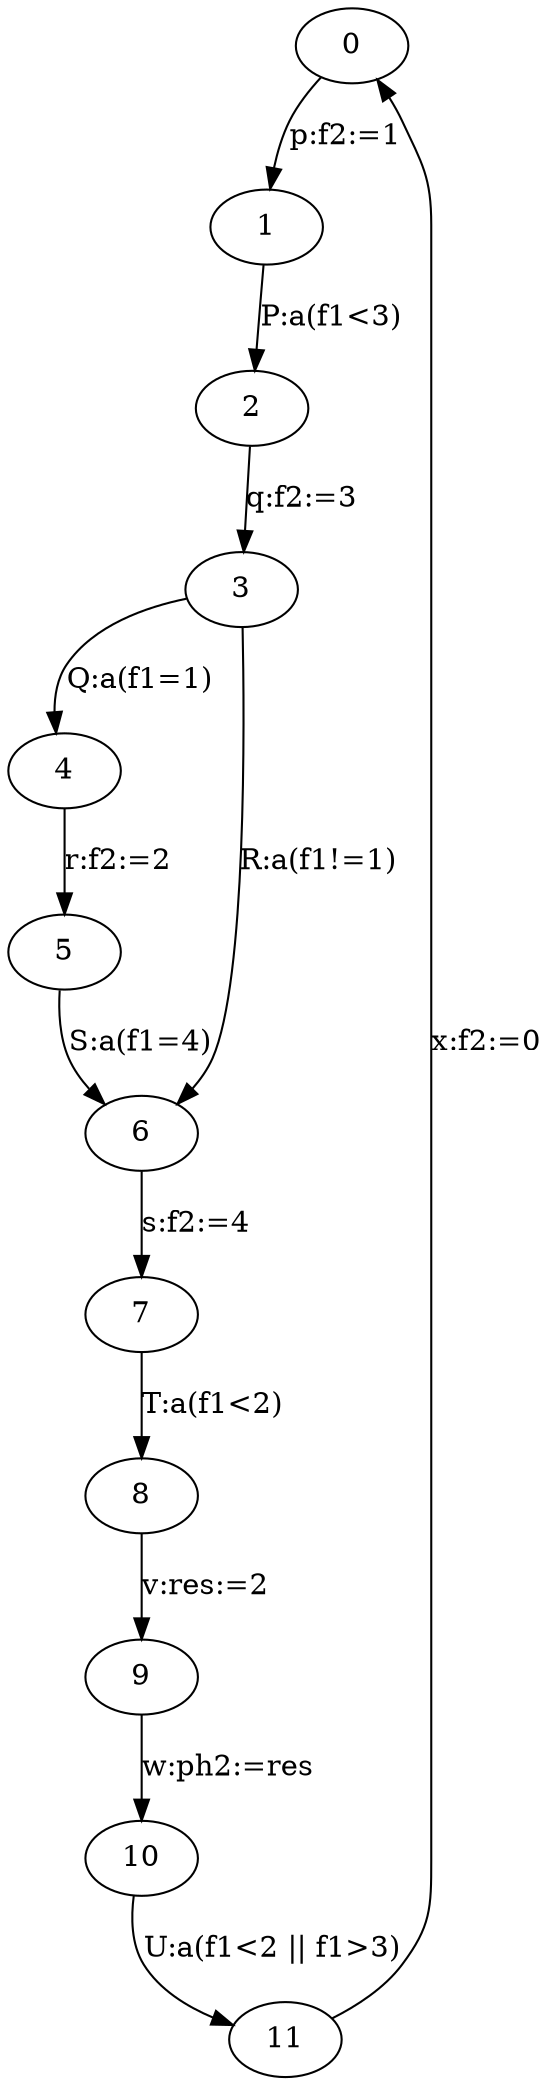 digraph "unnamed" {
"0" [
fixedsize="false"
label="0"
regular="false"
];
"1" [
fixedsize="false"
label="1"
regular="false"
];
"2" [
fixedsize="false"
label="2"
regular="false"
];
"3" [
fixedsize="false"
label="3"
regular="false"
];
"4" [
fixedsize="false"
label="4"
regular="false"
];
"5" [
fixedsize="false"
label="5"
regular="false"
];
"6" [
fixedsize="false"
label="6"
regular="false"
];
"7" [
fixedsize="false"
label="7"
regular="false"
];
"0" -> "1" [
constraint="true"
decorate="false"
label="p:f2:=1"
labelfloat="false"
];
"1" -> "2" [
constraint="true"
decorate="false"
label="P:a(f1<3)"
labelfloat="false"
];
"2" -> "3" [
constraint="true"
decorate="false"
label="q:f2:=3"
labelfloat="false"
];
"3" -> "4" [
constraint="true"
decorate="false"
label="Q:a(f1=1)"
labelfloat="false"
];
"3" -> "6" [
constraint="true"
decorate="false"
label="R:a(f1!=1)"
labelfloat="false"
];
"4" -> "5" [
constraint="true"
decorate="false"
label="r:f2:=2"
labelfloat="false"
];
"5" -> "6" [
constraint="true"
decorate="false"
label="S:a(f1=4)"
labelfloat="false"
];
"6" -> "7" [
constraint="true"
decorate="false"
label="s:f2:=4"
labelfloat="false"
];
"8" [
fixedsize="false"
label="8"
regular="false"
];
"9" [
fixedsize="false"
label="9"
regular="false"
];
"10" [
fixedsize="false"
label="10"
regular="false"
];
"11" [
fixedsize="false"
label="11"
regular="false"
];
"7" -> "8" [
constraint="true"
decorate="false"
label="T:a(f1<2)"
labelfloat="false"
];
"8" -> "9" [
constraint="true"
decorate="false"
label="v:res:=2"
labelfloat="false"
];
"9" -> "10" [
constraint="true"
decorate="false"
label="w:ph2:=res"
labelfloat="false"
];
"10" -> "11" [
constraint="true"
decorate="false"
label="U:a(f1<2 || f1>3)"
labelfloat="false"
];
"11" -> "0" [
constraint="true"
decorate="false"
label="x:f2:=0"
labelfloat="false"
];
}
